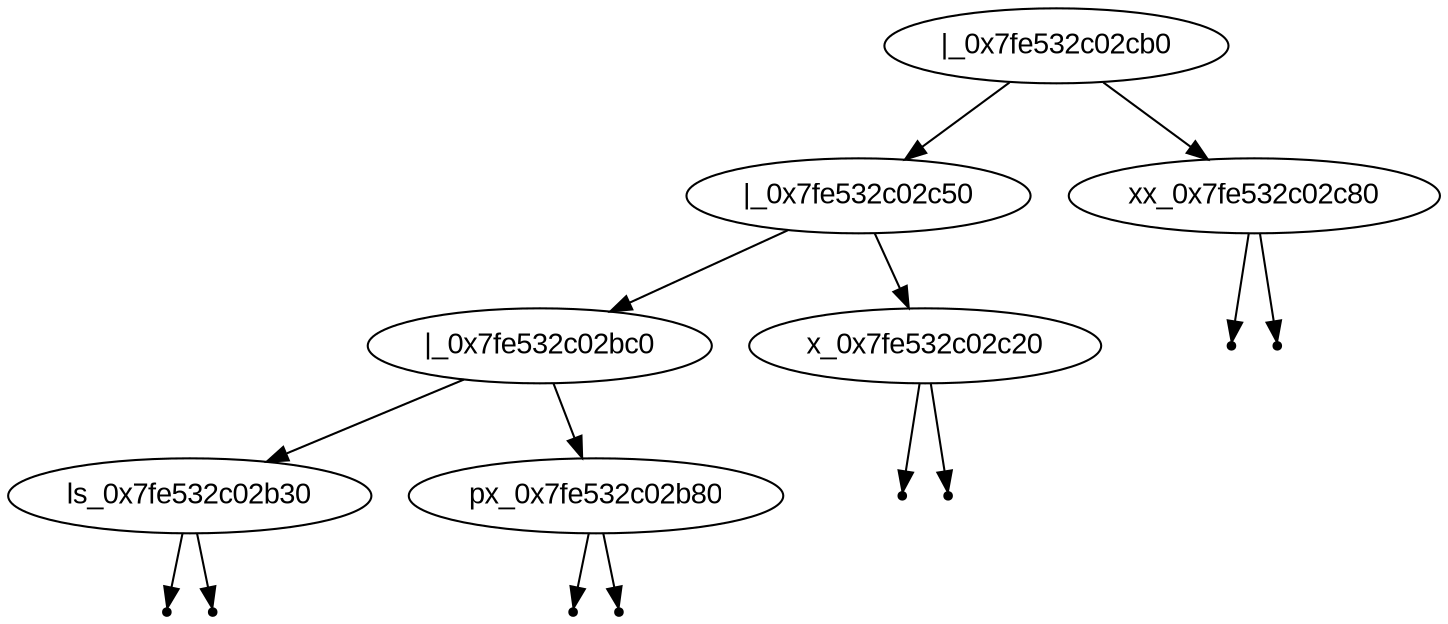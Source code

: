 digraph BST {
    node [fontname="Arial"];
    "|_0x7fe532c02cb0" -> "|_0x7fe532c02c50";
    "|_0x7fe532c02c50" -> "|_0x7fe532c02bc0";
    "|_0x7fe532c02bc0" -> "ls_0x7fe532c02b30";
    null0 [shape=point];
    "ls_0x7fe532c02b30" -> null0;
    null1 [shape=point];
    "ls_0x7fe532c02b30" -> null1;
    "|_0x7fe532c02bc0" -> "px_0x7fe532c02b80";
    null2 [shape=point];
    "px_0x7fe532c02b80" -> null2;
    null3 [shape=point];
    "px_0x7fe532c02b80" -> null3;
    "|_0x7fe532c02c50" -> "x_0x7fe532c02c20";
    null4 [shape=point];
    "x_0x7fe532c02c20" -> null4;
    null5 [shape=point];
    "x_0x7fe532c02c20" -> null5;
    "|_0x7fe532c02cb0" -> "xx_0x7fe532c02c80";
    null6 [shape=point];
    "xx_0x7fe532c02c80" -> null6;
    null7 [shape=point];
    "xx_0x7fe532c02c80" -> null7;
}
